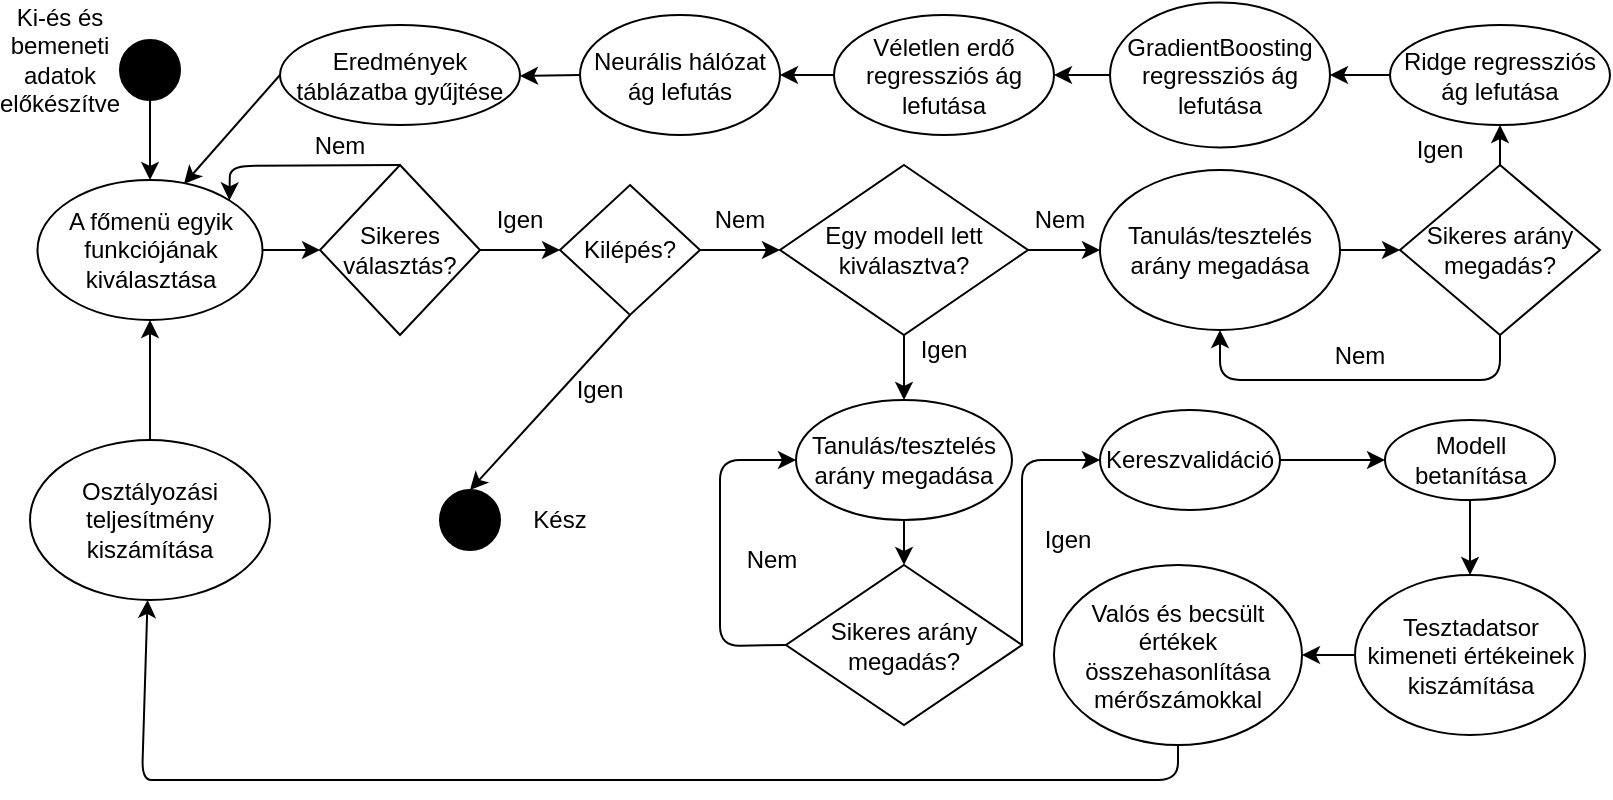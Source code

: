 <mxfile version="14.5.1" type="github">
  <diagram id="C5RBs43oDa-KdzZeNtuy" name="Page-1">
    <mxGraphModel dx="1038" dy="547" grid="1" gridSize="10" guides="1" tooltips="1" connect="1" arrows="1" fold="1" page="1" pageScale="1" pageWidth="827" pageHeight="1169" math="0" shadow="0">
      <root>
        <mxCell id="WIyWlLk6GJQsqaUBKTNV-0" />
        <mxCell id="WIyWlLk6GJQsqaUBKTNV-1" parent="WIyWlLk6GJQsqaUBKTNV-0" />
        <mxCell id="addYo3OI-2JenMwdI06b-0" value="" style="ellipse;whiteSpace=wrap;html=1;aspect=fixed;fillColor=#000000;" parent="WIyWlLk6GJQsqaUBKTNV-1" vertex="1">
          <mxGeometry x="80" y="20" width="30" height="30" as="geometry" />
        </mxCell>
        <mxCell id="addYo3OI-2JenMwdI06b-4" value="Ki-és és bemeneti adatok előkészítve" style="text;html=1;strokeColor=none;fillColor=none;align=center;verticalAlign=middle;whiteSpace=wrap;rounded=0;" parent="WIyWlLk6GJQsqaUBKTNV-1" vertex="1">
          <mxGeometry x="30" y="20" width="40" height="20" as="geometry" />
        </mxCell>
        <mxCell id="addYo3OI-2JenMwdI06b-5" value="" style="endArrow=classic;html=1;exitX=0.5;exitY=1;exitDx=0;exitDy=0;entryX=0.5;entryY=0;entryDx=0;entryDy=0;" parent="WIyWlLk6GJQsqaUBKTNV-1" source="addYo3OI-2JenMwdI06b-0" target="addYo3OI-2JenMwdI06b-6" edge="1">
          <mxGeometry width="50" height="50" relative="1" as="geometry">
            <mxPoint x="390" y="280" as="sourcePoint" />
            <mxPoint x="235" y="90" as="targetPoint" />
          </mxGeometry>
        </mxCell>
        <mxCell id="addYo3OI-2JenMwdI06b-6" value="A főmenü egyik funkciójának kiválasztása" style="ellipse;whiteSpace=wrap;html=1;fillColor=#FFFFFF;" parent="WIyWlLk6GJQsqaUBKTNV-1" vertex="1">
          <mxGeometry x="38.75" y="90" width="112.5" height="70" as="geometry" />
        </mxCell>
        <mxCell id="addYo3OI-2JenMwdI06b-7" value="" style="endArrow=classic;html=1;exitX=1;exitY=0.5;exitDx=0;exitDy=0;" parent="WIyWlLk6GJQsqaUBKTNV-1" source="addYo3OI-2JenMwdI06b-6" target="3oGbNOOgEWdSj0GeXgSx-3" edge="1">
          <mxGeometry width="50" height="50" relative="1" as="geometry">
            <mxPoint x="390" y="280" as="sourcePoint" />
            <mxPoint x="230" y="125" as="targetPoint" />
          </mxGeometry>
        </mxCell>
        <mxCell id="addYo3OI-2JenMwdI06b-10" value="Tanulás/tesztelés arány megadása" style="ellipse;whiteSpace=wrap;html=1;fillColor=#FFFFFF;" parent="WIyWlLk6GJQsqaUBKTNV-1" vertex="1">
          <mxGeometry x="570" y="85" width="120" height="80" as="geometry" />
        </mxCell>
        <mxCell id="addYo3OI-2JenMwdI06b-16" value="&lt;div&gt;Valós és becsült értékek összehasonlítása&lt;/div&gt;&lt;div&gt;mérőszámokkal&lt;br&gt;&lt;/div&gt;" style="ellipse;whiteSpace=wrap;html=1;" parent="WIyWlLk6GJQsqaUBKTNV-1" vertex="1">
          <mxGeometry x="547" y="282.5" width="124" height="90" as="geometry" />
        </mxCell>
        <mxCell id="addYo3OI-2JenMwdI06b-25" value="" style="ellipse;whiteSpace=wrap;html=1;aspect=fixed;fillColor=#000000;" parent="WIyWlLk6GJQsqaUBKTNV-1" vertex="1">
          <mxGeometry x="240" y="245" width="30" height="30" as="geometry" />
        </mxCell>
        <mxCell id="addYo3OI-2JenMwdI06b-26" value="Kész" style="text;html=1;strokeColor=none;fillColor=none;align=center;verticalAlign=middle;whiteSpace=wrap;rounded=0;" parent="WIyWlLk6GJQsqaUBKTNV-1" vertex="1">
          <mxGeometry x="280" y="250" width="40" height="20" as="geometry" />
        </mxCell>
        <mxCell id="3oGbNOOgEWdSj0GeXgSx-3" value="Sikeres választás?" style="rhombus;whiteSpace=wrap;html=1;" parent="WIyWlLk6GJQsqaUBKTNV-1" vertex="1">
          <mxGeometry x="180" y="82.5" width="80" height="85" as="geometry" />
        </mxCell>
        <mxCell id="3oGbNOOgEWdSj0GeXgSx-4" value="" style="endArrow=classic;html=1;exitX=0.5;exitY=0;exitDx=0;exitDy=0;entryX=1;entryY=0;entryDx=0;entryDy=0;" parent="WIyWlLk6GJQsqaUBKTNV-1" source="3oGbNOOgEWdSj0GeXgSx-3" target="addYo3OI-2JenMwdI06b-6" edge="1">
          <mxGeometry width="50" height="50" relative="1" as="geometry">
            <mxPoint x="390" y="290" as="sourcePoint" />
            <mxPoint x="440" y="240" as="targetPoint" />
            <Array as="points">
              <mxPoint x="135" y="83" />
            </Array>
          </mxGeometry>
        </mxCell>
        <mxCell id="3oGbNOOgEWdSj0GeXgSx-5" value="Nem" style="text;html=1;strokeColor=none;fillColor=none;align=center;verticalAlign=middle;whiteSpace=wrap;rounded=0;" parent="WIyWlLk6GJQsqaUBKTNV-1" vertex="1">
          <mxGeometry x="170" y="62.5" width="40" height="20" as="geometry" />
        </mxCell>
        <mxCell id="3oGbNOOgEWdSj0GeXgSx-8" value="" style="endArrow=classic;html=1;exitX=1;exitY=0.5;exitDx=0;exitDy=0;" parent="WIyWlLk6GJQsqaUBKTNV-1" source="3oGbNOOgEWdSj0GeXgSx-3" target="3oGbNOOgEWdSj0GeXgSx-9" edge="1">
          <mxGeometry width="50" height="50" relative="1" as="geometry">
            <mxPoint x="390" y="290" as="sourcePoint" />
            <mxPoint x="320" y="125" as="targetPoint" />
          </mxGeometry>
        </mxCell>
        <mxCell id="3oGbNOOgEWdSj0GeXgSx-9" value="Kilépés?" style="rhombus;whiteSpace=wrap;html=1;" parent="WIyWlLk6GJQsqaUBKTNV-1" vertex="1">
          <mxGeometry x="300" y="92.5" width="70" height="65" as="geometry" />
        </mxCell>
        <mxCell id="3oGbNOOgEWdSj0GeXgSx-10" value="Igen" style="text;html=1;strokeColor=none;fillColor=none;align=center;verticalAlign=middle;whiteSpace=wrap;rounded=0;" parent="WIyWlLk6GJQsqaUBKTNV-1" vertex="1">
          <mxGeometry x="260" y="100" width="40" height="20" as="geometry" />
        </mxCell>
        <mxCell id="3oGbNOOgEWdSj0GeXgSx-15" value="Egy modell lett kiválasztva?" style="rhombus;whiteSpace=wrap;html=1;" parent="WIyWlLk6GJQsqaUBKTNV-1" vertex="1">
          <mxGeometry x="410" y="82.5" width="124" height="85" as="geometry" />
        </mxCell>
        <mxCell id="3oGbNOOgEWdSj0GeXgSx-16" value="" style="endArrow=classic;html=1;exitX=1;exitY=0.5;exitDx=0;exitDy=0;entryX=0;entryY=0.5;entryDx=0;entryDy=0;" parent="WIyWlLk6GJQsqaUBKTNV-1" source="3oGbNOOgEWdSj0GeXgSx-9" target="3oGbNOOgEWdSj0GeXgSx-15" edge="1">
          <mxGeometry width="50" height="50" relative="1" as="geometry">
            <mxPoint x="390" y="290" as="sourcePoint" />
            <mxPoint x="440" y="240" as="targetPoint" />
          </mxGeometry>
        </mxCell>
        <mxCell id="3oGbNOOgEWdSj0GeXgSx-17" value="Nem" style="text;html=1;strokeColor=none;fillColor=none;align=center;verticalAlign=middle;whiteSpace=wrap;rounded=0;" parent="WIyWlLk6GJQsqaUBKTNV-1" vertex="1">
          <mxGeometry x="370" y="100" width="40" height="20" as="geometry" />
        </mxCell>
        <mxCell id="3oGbNOOgEWdSj0GeXgSx-18" value="" style="endArrow=classic;html=1;exitX=0.5;exitY=1;exitDx=0;exitDy=0;" parent="WIyWlLk6GJQsqaUBKTNV-1" source="3oGbNOOgEWdSj0GeXgSx-15" target="3oGbNOOgEWdSj0GeXgSx-19" edge="1">
          <mxGeometry width="50" height="50" relative="1" as="geometry">
            <mxPoint x="390" y="290" as="sourcePoint" />
            <mxPoint x="488" y="200" as="targetPoint" />
          </mxGeometry>
        </mxCell>
        <mxCell id="3oGbNOOgEWdSj0GeXgSx-19" value="Tanulás/tesztelés arány megadása" style="ellipse;whiteSpace=wrap;html=1;" parent="WIyWlLk6GJQsqaUBKTNV-1" vertex="1">
          <mxGeometry x="418" y="200" width="108" height="60" as="geometry" />
        </mxCell>
        <mxCell id="3oGbNOOgEWdSj0GeXgSx-20" value="" style="endArrow=classic;html=1;exitX=0.5;exitY=1;exitDx=0;exitDy=0;" parent="WIyWlLk6GJQsqaUBKTNV-1" source="3oGbNOOgEWdSj0GeXgSx-19" target="3oGbNOOgEWdSj0GeXgSx-21" edge="1">
          <mxGeometry width="50" height="50" relative="1" as="geometry">
            <mxPoint x="390" y="290" as="sourcePoint" />
            <mxPoint x="488" y="290" as="targetPoint" />
          </mxGeometry>
        </mxCell>
        <mxCell id="3oGbNOOgEWdSj0GeXgSx-21" value="Sikeres arány megadás?" style="rhombus;whiteSpace=wrap;html=1;" parent="WIyWlLk6GJQsqaUBKTNV-1" vertex="1">
          <mxGeometry x="413" y="282.5" width="118" height="80" as="geometry" />
        </mxCell>
        <mxCell id="3oGbNOOgEWdSj0GeXgSx-22" value="Igen" style="text;html=1;strokeColor=none;fillColor=none;align=center;verticalAlign=middle;whiteSpace=wrap;rounded=0;" parent="WIyWlLk6GJQsqaUBKTNV-1" vertex="1">
          <mxGeometry x="472" y="165" width="40" height="20" as="geometry" />
        </mxCell>
        <mxCell id="3oGbNOOgEWdSj0GeXgSx-23" value="" style="endArrow=classic;html=1;exitX=0;exitY=0.5;exitDx=0;exitDy=0;entryX=0;entryY=0.5;entryDx=0;entryDy=0;" parent="WIyWlLk6GJQsqaUBKTNV-1" source="3oGbNOOgEWdSj0GeXgSx-21" target="3oGbNOOgEWdSj0GeXgSx-19" edge="1">
          <mxGeometry width="50" height="50" relative="1" as="geometry">
            <mxPoint x="390" y="290" as="sourcePoint" />
            <mxPoint x="440" y="240" as="targetPoint" />
            <Array as="points">
              <mxPoint x="380" y="323" />
              <mxPoint x="380" y="230" />
            </Array>
          </mxGeometry>
        </mxCell>
        <mxCell id="3oGbNOOgEWdSj0GeXgSx-26" value="Nem" style="text;html=1;strokeColor=none;fillColor=none;align=center;verticalAlign=middle;whiteSpace=wrap;rounded=0;" parent="WIyWlLk6GJQsqaUBKTNV-1" vertex="1">
          <mxGeometry x="386" y="270" width="40" height="20" as="geometry" />
        </mxCell>
        <mxCell id="3oGbNOOgEWdSj0GeXgSx-29" value="Nem" style="text;html=1;strokeColor=none;fillColor=none;align=center;verticalAlign=middle;whiteSpace=wrap;rounded=0;" parent="WIyWlLk6GJQsqaUBKTNV-1" vertex="1">
          <mxGeometry x="530" y="100" width="40" height="20" as="geometry" />
        </mxCell>
        <mxCell id="3oGbNOOgEWdSj0GeXgSx-31" value="" style="endArrow=classic;html=1;exitX=1;exitY=0.5;exitDx=0;exitDy=0;entryX=0;entryY=0.5;entryDx=0;entryDy=0;" parent="WIyWlLk6GJQsqaUBKTNV-1" source="3oGbNOOgEWdSj0GeXgSx-15" target="addYo3OI-2JenMwdI06b-10" edge="1">
          <mxGeometry width="50" height="50" relative="1" as="geometry">
            <mxPoint x="390" y="290" as="sourcePoint" />
            <mxPoint x="440" y="240" as="targetPoint" />
          </mxGeometry>
        </mxCell>
        <mxCell id="3oGbNOOgEWdSj0GeXgSx-32" value="Sikeres arány megadás?" style="rhombus;whiteSpace=wrap;html=1;" parent="WIyWlLk6GJQsqaUBKTNV-1" vertex="1">
          <mxGeometry x="720" y="82.5" width="100" height="85" as="geometry" />
        </mxCell>
        <mxCell id="3oGbNOOgEWdSj0GeXgSx-33" value="" style="endArrow=classic;html=1;exitX=1;exitY=0.5;exitDx=0;exitDy=0;entryX=0;entryY=0.5;entryDx=0;entryDy=0;" parent="WIyWlLk6GJQsqaUBKTNV-1" source="addYo3OI-2JenMwdI06b-10" target="3oGbNOOgEWdSj0GeXgSx-32" edge="1">
          <mxGeometry width="50" height="50" relative="1" as="geometry">
            <mxPoint x="390" y="290" as="sourcePoint" />
            <mxPoint x="440" y="240" as="targetPoint" />
          </mxGeometry>
        </mxCell>
        <mxCell id="3oGbNOOgEWdSj0GeXgSx-37" value="" style="endArrow=classic;html=1;entryX=0.5;entryY=1;entryDx=0;entryDy=0;exitX=0.5;exitY=1;exitDx=0;exitDy=0;" parent="WIyWlLk6GJQsqaUBKTNV-1" source="3oGbNOOgEWdSj0GeXgSx-32" target="addYo3OI-2JenMwdI06b-10" edge="1">
          <mxGeometry width="50" height="50" relative="1" as="geometry">
            <mxPoint x="770" y="190" as="sourcePoint" />
            <mxPoint x="680" y="200" as="targetPoint" />
            <Array as="points">
              <mxPoint x="770" y="190" />
              <mxPoint x="630" y="190" />
            </Array>
          </mxGeometry>
        </mxCell>
        <mxCell id="3oGbNOOgEWdSj0GeXgSx-40" value="Nem" style="text;html=1;strokeColor=none;fillColor=none;align=center;verticalAlign=middle;whiteSpace=wrap;rounded=0;" parent="WIyWlLk6GJQsqaUBKTNV-1" vertex="1">
          <mxGeometry x="680" y="167.5" width="40" height="20" as="geometry" />
        </mxCell>
        <mxCell id="3oGbNOOgEWdSj0GeXgSx-41" value="Ridge regressziós ág lefutása" style="ellipse;whiteSpace=wrap;html=1;" parent="WIyWlLk6GJQsqaUBKTNV-1" vertex="1">
          <mxGeometry x="715" y="12.5" width="110" height="50" as="geometry" />
        </mxCell>
        <mxCell id="3oGbNOOgEWdSj0GeXgSx-42" value="" style="endArrow=classic;html=1;exitX=0.5;exitY=0;exitDx=0;exitDy=0;entryX=0.5;entryY=1;entryDx=0;entryDy=0;" parent="WIyWlLk6GJQsqaUBKTNV-1" source="3oGbNOOgEWdSj0GeXgSx-32" target="3oGbNOOgEWdSj0GeXgSx-41" edge="1">
          <mxGeometry width="50" height="50" relative="1" as="geometry">
            <mxPoint x="390" y="290" as="sourcePoint" />
            <mxPoint x="440" y="240" as="targetPoint" />
          </mxGeometry>
        </mxCell>
        <mxCell id="3oGbNOOgEWdSj0GeXgSx-43" value="Igen" style="text;html=1;strokeColor=none;fillColor=none;align=center;verticalAlign=middle;whiteSpace=wrap;rounded=0;" parent="WIyWlLk6GJQsqaUBKTNV-1" vertex="1">
          <mxGeometry x="720" y="65" width="40" height="20" as="geometry" />
        </mxCell>
        <mxCell id="3oGbNOOgEWdSj0GeXgSx-44" value="" style="endArrow=classic;html=1;exitX=0;exitY=0.5;exitDx=0;exitDy=0;" parent="WIyWlLk6GJQsqaUBKTNV-1" source="3oGbNOOgEWdSj0GeXgSx-41" target="3oGbNOOgEWdSj0GeXgSx-45" edge="1">
          <mxGeometry width="50" height="50" relative="1" as="geometry">
            <mxPoint x="390" y="290" as="sourcePoint" />
            <mxPoint x="650" y="38" as="targetPoint" />
          </mxGeometry>
        </mxCell>
        <mxCell id="3oGbNOOgEWdSj0GeXgSx-45" value="GradientBoosting regressziós ág lefutása" style="ellipse;whiteSpace=wrap;html=1;" parent="WIyWlLk6GJQsqaUBKTNV-1" vertex="1">
          <mxGeometry x="575" y="1.25" width="110" height="72.5" as="geometry" />
        </mxCell>
        <mxCell id="3oGbNOOgEWdSj0GeXgSx-46" value="" style="endArrow=classic;html=1;exitX=0;exitY=0.5;exitDx=0;exitDy=0;" parent="WIyWlLk6GJQsqaUBKTNV-1" source="3oGbNOOgEWdSj0GeXgSx-45" target="3oGbNOOgEWdSj0GeXgSx-47" edge="1">
          <mxGeometry width="50" height="50" relative="1" as="geometry">
            <mxPoint x="390" y="290" as="sourcePoint" />
            <mxPoint x="540" y="38" as="targetPoint" />
          </mxGeometry>
        </mxCell>
        <mxCell id="3oGbNOOgEWdSj0GeXgSx-47" value="Véletlen erdő regressziós ág lefutása" style="ellipse;whiteSpace=wrap;html=1;" parent="WIyWlLk6GJQsqaUBKTNV-1" vertex="1">
          <mxGeometry x="437" y="7.5" width="110" height="60" as="geometry" />
        </mxCell>
        <mxCell id="3oGbNOOgEWdSj0GeXgSx-49" value="Neurális hálózat ág lefutás" style="ellipse;whiteSpace=wrap;html=1;" parent="WIyWlLk6GJQsqaUBKTNV-1" vertex="1">
          <mxGeometry x="310" y="7.5" width="100" height="60" as="geometry" />
        </mxCell>
        <mxCell id="3oGbNOOgEWdSj0GeXgSx-51" value="" style="endArrow=classic;html=1;exitX=0;exitY=0.5;exitDx=0;exitDy=0;entryX=1;entryY=0.5;entryDx=0;entryDy=0;" parent="WIyWlLk6GJQsqaUBKTNV-1" source="3oGbNOOgEWdSj0GeXgSx-47" target="3oGbNOOgEWdSj0GeXgSx-49" edge="1">
          <mxGeometry width="50" height="50" relative="1" as="geometry">
            <mxPoint x="390" y="290" as="sourcePoint" />
            <mxPoint x="440" y="240" as="targetPoint" />
          </mxGeometry>
        </mxCell>
        <mxCell id="3oGbNOOgEWdSj0GeXgSx-52" value="" style="endArrow=classic;html=1;exitX=0;exitY=0.5;exitDx=0;exitDy=0;" parent="WIyWlLk6GJQsqaUBKTNV-1" source="3oGbNOOgEWdSj0GeXgSx-49" edge="1">
          <mxGeometry width="50" height="50" relative="1" as="geometry">
            <mxPoint x="390" y="290" as="sourcePoint" />
            <mxPoint x="280" y="38" as="targetPoint" />
          </mxGeometry>
        </mxCell>
        <mxCell id="3oGbNOOgEWdSj0GeXgSx-53" value="Eredmények táblázatba gyűjtése" style="ellipse;whiteSpace=wrap;html=1;" parent="WIyWlLk6GJQsqaUBKTNV-1" vertex="1">
          <mxGeometry x="160" y="12.5" width="120" height="50" as="geometry" />
        </mxCell>
        <mxCell id="3oGbNOOgEWdSj0GeXgSx-54" value="" style="endArrow=classic;html=1;exitX=0;exitY=0.5;exitDx=0;exitDy=0;entryX=0.651;entryY=0.029;entryDx=0;entryDy=0;entryPerimeter=0;" parent="WIyWlLk6GJQsqaUBKTNV-1" source="3oGbNOOgEWdSj0GeXgSx-53" target="addYo3OI-2JenMwdI06b-6" edge="1">
          <mxGeometry width="50" height="50" relative="1" as="geometry">
            <mxPoint x="390" y="290" as="sourcePoint" />
            <mxPoint x="440" y="240" as="targetPoint" />
          </mxGeometry>
        </mxCell>
        <mxCell id="3oGbNOOgEWdSj0GeXgSx-56" value="Kereszvalidáció" style="ellipse;whiteSpace=wrap;html=1;" parent="WIyWlLk6GJQsqaUBKTNV-1" vertex="1">
          <mxGeometry x="570" y="205" width="90" height="50" as="geometry" />
        </mxCell>
        <mxCell id="3oGbNOOgEWdSj0GeXgSx-57" value="" style="endArrow=classic;html=1;exitX=1;exitY=0.5;exitDx=0;exitDy=0;entryX=0;entryY=0.5;entryDx=0;entryDy=0;" parent="WIyWlLk6GJQsqaUBKTNV-1" source="3oGbNOOgEWdSj0GeXgSx-21" target="3oGbNOOgEWdSj0GeXgSx-56" edge="1">
          <mxGeometry width="50" height="50" relative="1" as="geometry">
            <mxPoint x="390" y="290" as="sourcePoint" />
            <mxPoint x="440" y="240" as="targetPoint" />
            <Array as="points">
              <mxPoint x="531" y="230" />
            </Array>
          </mxGeometry>
        </mxCell>
        <mxCell id="3oGbNOOgEWdSj0GeXgSx-58" value="Igen" style="text;html=1;strokeColor=none;fillColor=none;align=center;verticalAlign=middle;whiteSpace=wrap;rounded=0;" parent="WIyWlLk6GJQsqaUBKTNV-1" vertex="1">
          <mxGeometry x="534" y="260" width="40" height="20" as="geometry" />
        </mxCell>
        <mxCell id="3oGbNOOgEWdSj0GeXgSx-59" value="Modell betanítása" style="ellipse;whiteSpace=wrap;html=1;" parent="WIyWlLk6GJQsqaUBKTNV-1" vertex="1">
          <mxGeometry x="712.5" y="210" width="85" height="40" as="geometry" />
        </mxCell>
        <mxCell id="3oGbNOOgEWdSj0GeXgSx-62" value="" style="endArrow=classic;html=1;exitX=1;exitY=0.5;exitDx=0;exitDy=0;entryX=0;entryY=0.5;entryDx=0;entryDy=0;" parent="WIyWlLk6GJQsqaUBKTNV-1" source="3oGbNOOgEWdSj0GeXgSx-56" target="3oGbNOOgEWdSj0GeXgSx-59" edge="1">
          <mxGeometry width="50" height="50" relative="1" as="geometry">
            <mxPoint x="390" y="290" as="sourcePoint" />
            <mxPoint x="440" y="240" as="targetPoint" />
          </mxGeometry>
        </mxCell>
        <mxCell id="3oGbNOOgEWdSj0GeXgSx-63" value="" style="endArrow=classic;html=1;exitX=0.5;exitY=1;exitDx=0;exitDy=0;" parent="WIyWlLk6GJQsqaUBKTNV-1" source="3oGbNOOgEWdSj0GeXgSx-59" target="3oGbNOOgEWdSj0GeXgSx-64" edge="1">
          <mxGeometry width="50" height="50" relative="1" as="geometry">
            <mxPoint x="390" y="290" as="sourcePoint" />
            <mxPoint x="740" y="280" as="targetPoint" />
          </mxGeometry>
        </mxCell>
        <mxCell id="3oGbNOOgEWdSj0GeXgSx-64" value="Tesztadatsor kimeneti értékeinek kiszámítása" style="ellipse;whiteSpace=wrap;html=1;" parent="WIyWlLk6GJQsqaUBKTNV-1" vertex="1">
          <mxGeometry x="697.5" y="287.5" width="115" height="80" as="geometry" />
        </mxCell>
        <mxCell id="3oGbNOOgEWdSj0GeXgSx-68" value="" style="endArrow=classic;html=1;exitX=0;exitY=0.5;exitDx=0;exitDy=0;entryX=1;entryY=0.5;entryDx=0;entryDy=0;" parent="WIyWlLk6GJQsqaUBKTNV-1" source="3oGbNOOgEWdSj0GeXgSx-64" target="addYo3OI-2JenMwdI06b-16" edge="1">
          <mxGeometry width="50" height="50" relative="1" as="geometry">
            <mxPoint x="690" y="330" as="sourcePoint" />
            <mxPoint x="440" y="240" as="targetPoint" />
          </mxGeometry>
        </mxCell>
        <mxCell id="3oGbNOOgEWdSj0GeXgSx-70" value="" style="endArrow=classic;html=1;exitX=0.5;exitY=1;exitDx=0;exitDy=0;" parent="WIyWlLk6GJQsqaUBKTNV-1" source="addYo3OI-2JenMwdI06b-16" target="3oGbNOOgEWdSj0GeXgSx-71" edge="1">
          <mxGeometry width="50" height="50" relative="1" as="geometry">
            <mxPoint x="390" y="290" as="sourcePoint" />
            <mxPoint x="90" y="373" as="targetPoint" />
            <Array as="points">
              <mxPoint x="609" y="390" />
              <mxPoint x="110" y="390" />
              <mxPoint x="91" y="390" />
            </Array>
          </mxGeometry>
        </mxCell>
        <mxCell id="3oGbNOOgEWdSj0GeXgSx-71" value="Osztályozási teljesítmény kiszámítása" style="ellipse;whiteSpace=wrap;html=1;" parent="WIyWlLk6GJQsqaUBKTNV-1" vertex="1">
          <mxGeometry x="35" y="220" width="120" height="80" as="geometry" />
        </mxCell>
        <mxCell id="3oGbNOOgEWdSj0GeXgSx-72" value="" style="endArrow=classic;html=1;exitX=0.5;exitY=0;exitDx=0;exitDy=0;entryX=0.5;entryY=1;entryDx=0;entryDy=0;" parent="WIyWlLk6GJQsqaUBKTNV-1" source="3oGbNOOgEWdSj0GeXgSx-71" target="addYo3OI-2JenMwdI06b-6" edge="1">
          <mxGeometry width="50" height="50" relative="1" as="geometry">
            <mxPoint x="390" y="290" as="sourcePoint" />
            <mxPoint x="440" y="240" as="targetPoint" />
          </mxGeometry>
        </mxCell>
        <mxCell id="3oGbNOOgEWdSj0GeXgSx-73" value="" style="endArrow=classic;html=1;exitX=0.5;exitY=1;exitDx=0;exitDy=0;entryX=0.5;entryY=0;entryDx=0;entryDy=0;" parent="WIyWlLk6GJQsqaUBKTNV-1" source="3oGbNOOgEWdSj0GeXgSx-9" target="addYo3OI-2JenMwdI06b-25" edge="1">
          <mxGeometry width="50" height="50" relative="1" as="geometry">
            <mxPoint x="390" y="290" as="sourcePoint" />
            <mxPoint x="440" y="240" as="targetPoint" />
          </mxGeometry>
        </mxCell>
        <mxCell id="Azd4qXlY1hrTqWG7FW8F-0" value="Igen" style="text;html=1;strokeColor=none;fillColor=none;align=center;verticalAlign=middle;whiteSpace=wrap;rounded=0;" vertex="1" parent="WIyWlLk6GJQsqaUBKTNV-1">
          <mxGeometry x="300" y="185" width="40" height="20" as="geometry" />
        </mxCell>
      </root>
    </mxGraphModel>
  </diagram>
</mxfile>
